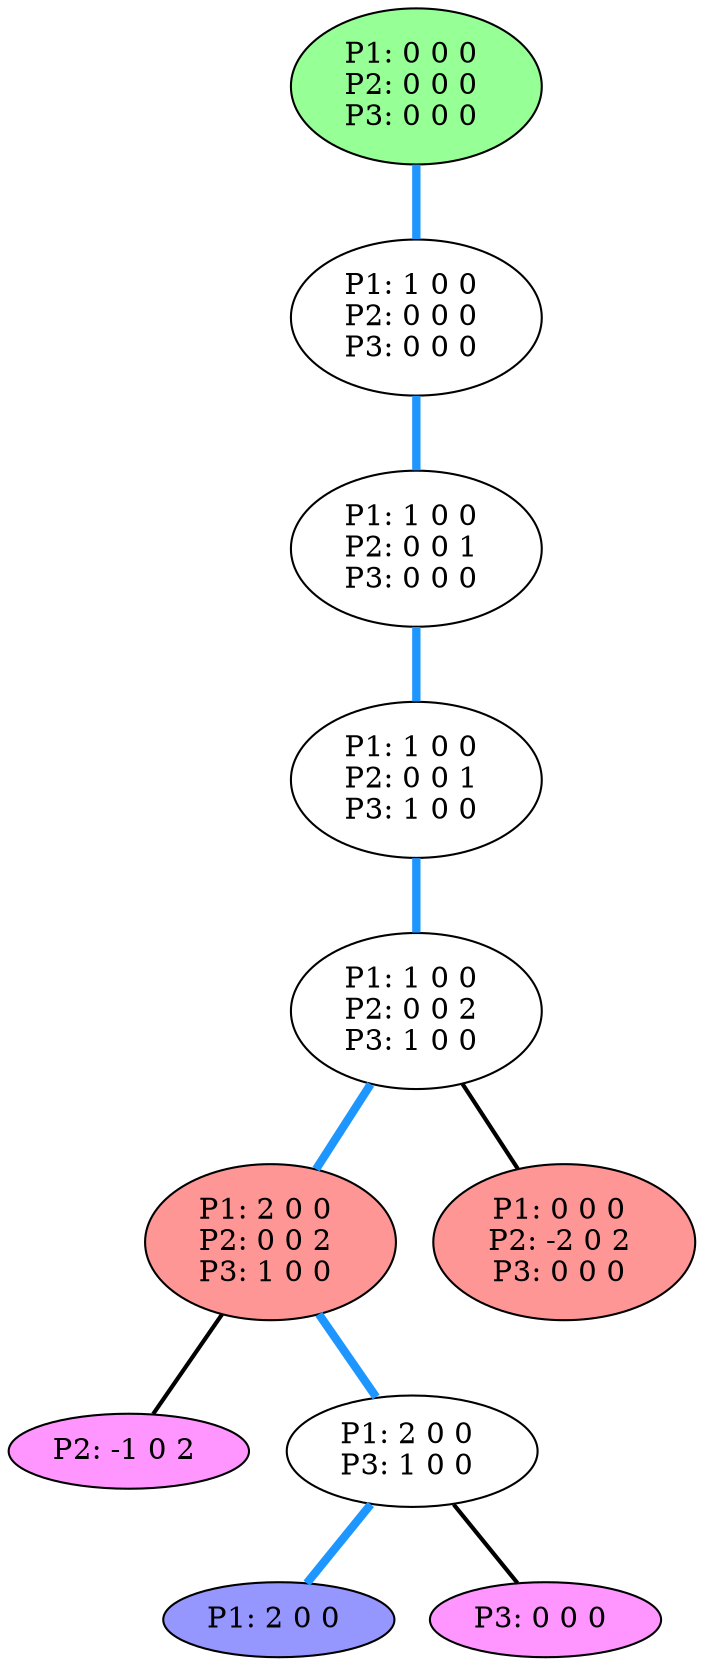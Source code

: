 graph G {
color = "black"
0 [label = "P1: 0 0 0 
P2: 0 0 0 
P3: 0 0 0 
",  style="filled", fillcolor = "#96FF96"];
1 [label = "P1: 1 0 0 
P2: 0 0 0 
P3: 0 0 0 
"];
2 [label = "P1: 1 0 0 
P2: 0 0 1 
P3: 0 0 0 
"];
3 [label = "P1: 1 0 0 
P2: 0 0 1 
P3: 1 0 0 
"];
4 [label = "P1: 1 0 0 
P2: 0 0 2 
P3: 1 0 0 
"];
5 [label = "P1: 2 0 0 
P2: 0 0 2 
P3: 1 0 0 
",  style="filled", fillcolor = "#FF9696"];
6 [label = "P1: 0 0 0 
P2: -2 0 2 
P3: 0 0 0 
",  style="filled", fillcolor = "#FF9696"];
7 [label = "P2: -1 0 2 
",  style="filled", fillcolor = "#FF96FF"];
8 [label = "P1: 2 0 0 
P3: 1 0 0 
"];
9 [label = "P1: 2 0 0 
", style="filled", fillcolor = "#9696FF"];
10 [label = "P3: 0 0 0 
",  style="filled", fillcolor = "#FF96FF"];
edge [style=bold];
0 -- 1 [color="#1E96FF", penwidth=4.0];

1 -- 2 [color="#1E96FF", penwidth=4.0];

2 -- 3 [color="#1E96FF", penwidth=4.0];

3 -- 4 [color="#1E96FF", penwidth=4.0];

4 -- 5 [color="#1E96FF", penwidth=4.0];
4 -- 6 [color=black];

5 -- 8 [color="#1E96FF", penwidth=4.0];
5 -- 7 [color=black];


8 -- 10 [color=black];
8 -- 9 [color="#1E96FF", penwidth=4.0];

}
